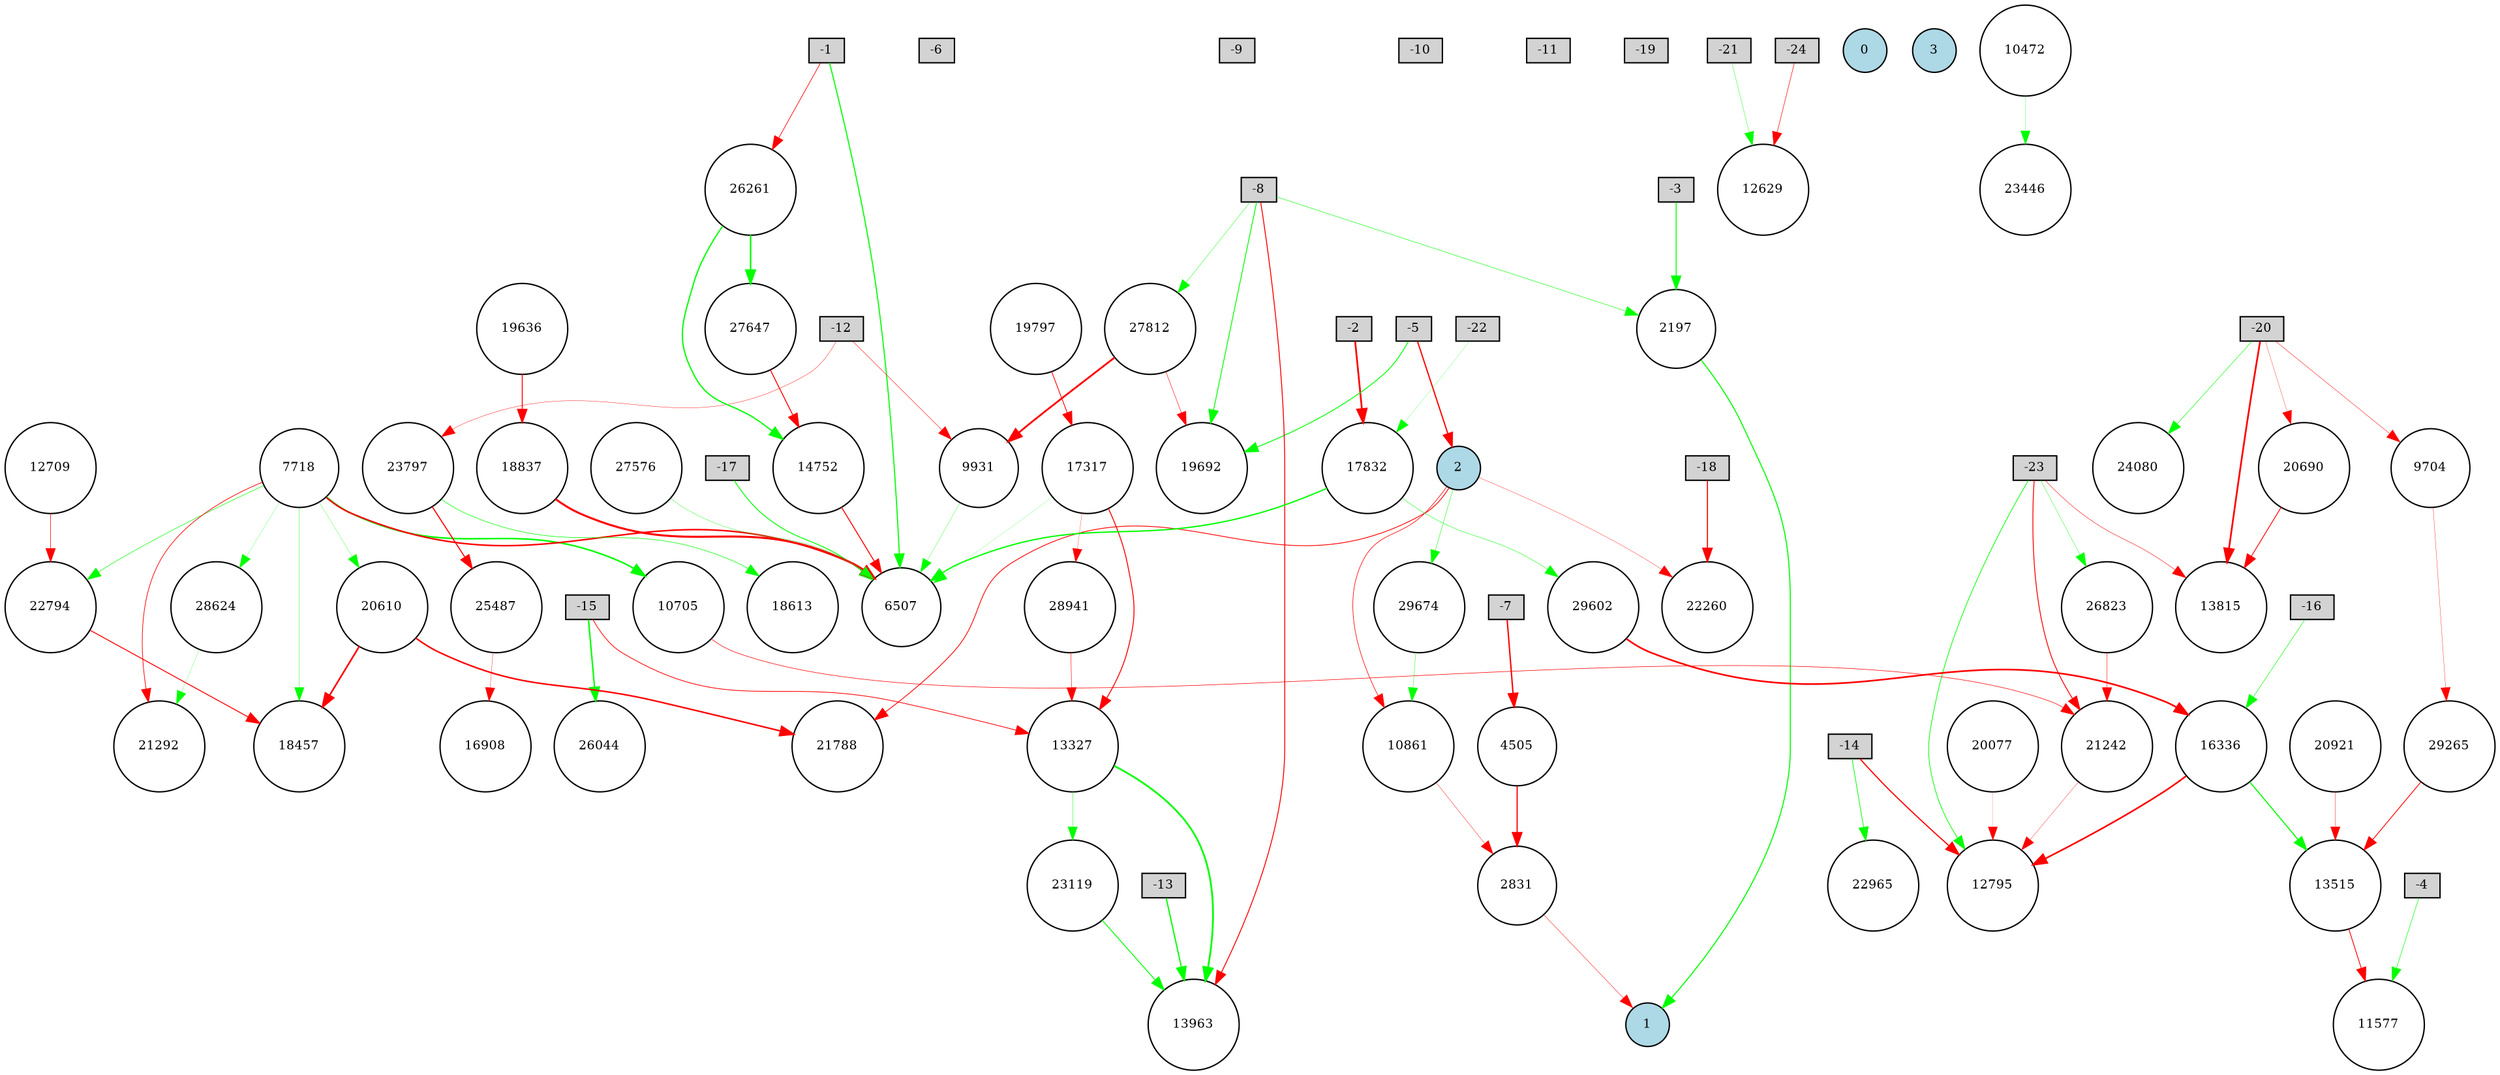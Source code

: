 digraph {
	node [fontsize=9 height=0.2 shape=circle width=0.2]
	-1 [fillcolor=lightgray shape=box style=filled]
	-2 [fillcolor=lightgray shape=box style=filled]
	-3 [fillcolor=lightgray shape=box style=filled]
	-4 [fillcolor=lightgray shape=box style=filled]
	-5 [fillcolor=lightgray shape=box style=filled]
	-6 [fillcolor=lightgray shape=box style=filled]
	-7 [fillcolor=lightgray shape=box style=filled]
	-8 [fillcolor=lightgray shape=box style=filled]
	-9 [fillcolor=lightgray shape=box style=filled]
	-10 [fillcolor=lightgray shape=box style=filled]
	-11 [fillcolor=lightgray shape=box style=filled]
	-12 [fillcolor=lightgray shape=box style=filled]
	-13 [fillcolor=lightgray shape=box style=filled]
	-14 [fillcolor=lightgray shape=box style=filled]
	-15 [fillcolor=lightgray shape=box style=filled]
	-16 [fillcolor=lightgray shape=box style=filled]
	-17 [fillcolor=lightgray shape=box style=filled]
	-18 [fillcolor=lightgray shape=box style=filled]
	-19 [fillcolor=lightgray shape=box style=filled]
	-20 [fillcolor=lightgray shape=box style=filled]
	-21 [fillcolor=lightgray shape=box style=filled]
	-22 [fillcolor=lightgray shape=box style=filled]
	-23 [fillcolor=lightgray shape=box style=filled]
	-24 [fillcolor=lightgray shape=box style=filled]
	0 [fillcolor=lightblue style=filled]
	1 [fillcolor=lightblue style=filled]
	2 [fillcolor=lightblue style=filled]
	3 [fillcolor=lightblue style=filled]
	20610 [fillcolor=white style=filled]
	22794 [fillcolor=white style=filled]
	13963 [fillcolor=white style=filled]
	16908 [fillcolor=white style=filled]
	28941 [fillcolor=white style=filled]
	13327 [fillcolor=white style=filled]
	24080 [fillcolor=white style=filled]
	2831 [fillcolor=white style=filled]
	25487 [fillcolor=white style=filled]
	18837 [fillcolor=white style=filled]
	23446 [fillcolor=white style=filled]
	26261 [fillcolor=white style=filled]
	2197 [fillcolor=white style=filled]
	4505 [fillcolor=white style=filled]
	18457 [fillcolor=white style=filled]
	21788 [fillcolor=white style=filled]
	14752 [fillcolor=white style=filled]
	29602 [fillcolor=white style=filled]
	27812 [fillcolor=white style=filled]
	12709 [fillcolor=white style=filled]
	7718 [fillcolor=white style=filled]
	17317 [fillcolor=white style=filled]
	17832 [fillcolor=white style=filled]
	21292 [fillcolor=white style=filled]
	19636 [fillcolor=white style=filled]
	18613 [fillcolor=white style=filled]
	22965 [fillcolor=white style=filled]
	27576 [fillcolor=white style=filled]
	20921 [fillcolor=white style=filled]
	11577 [fillcolor=white style=filled]
	26044 [fillcolor=white style=filled]
	26823 [fillcolor=white style=filled]
	13515 [fillcolor=white style=filled]
	9931 [fillcolor=white style=filled]
	23119 [fillcolor=white style=filled]
	16336 [fillcolor=white style=filled]
	10705 [fillcolor=white style=filled]
	20690 [fillcolor=white style=filled]
	28624 [fillcolor=white style=filled]
	29265 [fillcolor=white style=filled]
	12629 [fillcolor=white style=filled]
	19797 [fillcolor=white style=filled]
	9704 [fillcolor=white style=filled]
	10472 [fillcolor=white style=filled]
	29674 [fillcolor=white style=filled]
	6507 [fillcolor=white style=filled]
	19692 [fillcolor=white style=filled]
	10861 [fillcolor=white style=filled]
	20077 [fillcolor=white style=filled]
	22260 [fillcolor=white style=filled]
	23797 [fillcolor=white style=filled]
	13815 [fillcolor=white style=filled]
	21242 [fillcolor=white style=filled]
	12795 [fillcolor=white style=filled]
	27647 [fillcolor=white style=filled]
	20690 -> 13815 [color=red penwidth=0.5910871044945669 style=solid]
	29265 -> 13515 [color=red penwidth=0.5823395358163921 style=solid]
	-2 -> 17832 [color=red penwidth=1.2796348900742645 style=solid]
	-12 -> 9931 [color=red penwidth=0.2912437760183385 style=solid]
	26261 -> 27647 [color=green penwidth=1.0951260963170206 style=solid]
	19797 -> 17317 [color=red penwidth=0.5482419115750665 style=solid]
	29602 -> 16336 [color=red penwidth=1.2349501075546792 style=solid]
	-16 -> 16336 [color=green penwidth=0.3506364626170606 style=solid]
	21242 -> 12795 [color=red penwidth=0.20642019972991923 style=solid]
	-15 -> 26044 [color=green penwidth=1.0559028627117513 style=solid]
	-5 -> 19692 [color=green penwidth=0.6285972563240277 style=solid]
	-7 -> 4505 [color=red penwidth=0.995076007344026 style=solid]
	-1 -> 6507 [color=green penwidth=0.8065912117819839 style=solid]
	7718 -> 6507 [color=red penwidth=1.1175181762805608 style=solid]
	14752 -> 6507 [color=red penwidth=0.7073828785817006 style=solid]
	9704 -> 29265 [color=red penwidth=0.20244434618280116 style=solid]
	9931 -> 6507 [color=green penwidth=0.1980660526947007 style=solid]
	-20 -> 13815 [color=red penwidth=1.2719033619292095 style=solid]
	-8 -> 19692 [color=green penwidth=0.6217655676655698 style=solid]
	27647 -> 14752 [color=red penwidth=0.6781940450653157 style=solid]
	27812 -> 9931 [color=red penwidth=1.3381171782924486 style=solid]
	16336 -> 13515 [color=green penwidth=0.7893002260863308 style=solid]
	23797 -> 18613 [color=green penwidth=0.39100036747477074 style=solid]
	26823 -> 21242 [color=red penwidth=0.29109125829777904 style=solid]
	17317 -> 6507 [color=green penwidth=0.1126467317201201 style=solid]
	10472 -> 23446 [color=green penwidth=0.16980525832701904 style=solid]
	28941 -> 13327 [color=red penwidth=0.3159110580082021 style=solid]
	7718 -> 18457 [color=green penwidth=0.23439310753931017 style=solid]
	10705 -> 21242 [color=red penwidth=0.3775986281120459 style=solid]
	27576 -> 6507 [color=green penwidth=0.21354913013647353 style=solid]
	2831 -> 1 [color=red penwidth=0.27359450500538995 style=solid]
	7718 -> 28624 [color=green penwidth=0.14595707999715973 style=solid]
	-8 -> 27812 [color=green penwidth=0.2503704178243117 style=solid]
	2 -> 21788 [color=red penwidth=0.5667972009642663 style=solid]
	26261 -> 14752 [color=green penwidth=0.9325820849270562 style=solid]
	-14 -> 12795 [color=red penwidth=0.8596551153602732 style=solid]
	-24 -> 12629 [color=red penwidth=0.3575426966767421 style=solid]
	2 -> 29674 [color=green penwidth=0.28834926129954097 style=solid]
	-20 -> 20690 [color=red penwidth=0.18891709040564633 style=solid]
	17317 -> 13327 [color=red penwidth=0.687290335056369 style=solid]
	-20 -> 24080 [color=green penwidth=0.3394654666247011 style=solid]
	-13 -> 13963 [color=green penwidth=0.9117864332316762 style=solid]
	-20 -> 9704 [color=red penwidth=0.27159896662070415 style=solid]
	-23 -> 21242 [color=red penwidth=0.6359149194757623 style=solid]
	17832 -> 6507 [color=green penwidth=0.9601549858808107 style=solid]
	2 -> 22260 [color=red penwidth=0.20223112857820497 style=solid]
	27812 -> 19692 [color=red penwidth=0.30890813662921335 style=solid]
	7718 -> 21292 [color=red penwidth=0.4798562596180682 style=solid]
	28624 -> 21292 [color=green penwidth=0.15085635616239818 style=solid]
	-18 -> 22260 [color=red penwidth=0.7895819427196531 style=solid]
	-23 -> 13815 [color=red penwidth=0.296448953882519 style=solid]
	17832 -> 29602 [color=green penwidth=0.2851276107407701 style=solid]
	-17 -> 6507 [color=green penwidth=0.6376377153875153 style=solid]
	-12 -> 23797 [color=red penwidth=0.23260876403019734 style=solid]
	12709 -> 22794 [color=red penwidth=0.3882462253950837 style=solid]
	10861 -> 2831 [color=red penwidth=0.23817487741600005 style=solid]
	17317 -> 28941 [color=red penwidth=0.16692300538168162 style=solid]
	13327 -> 13963 [color=green penwidth=1.2957299091195804 style=solid]
	7718 -> 20610 [color=green penwidth=0.1816570946585267 style=solid]
	4505 -> 2831 [color=red penwidth=0.879771167972597 style=solid]
	-8 -> 13963 [color=red penwidth=0.6800624661513681 style=solid]
	22794 -> 18457 [color=red penwidth=0.6656814060446076 style=solid]
	25487 -> 16908 [color=red penwidth=0.21487818871350012 style=solid]
	7718 -> 22794 [color=green penwidth=0.36248066665955847 style=solid]
	-3 -> 2197 [color=green penwidth=0.6627028686161675 style=solid]
	-1 -> 26261 [color=red penwidth=0.4537451509561443 style=solid]
	19636 -> 18837 [color=red penwidth=0.6870127231690254 style=solid]
	29674 -> 10861 [color=green penwidth=0.24145124778250524 style=solid]
	18837 -> 6507 [color=red penwidth=1.4957743165837944 style=solid]
	16336 -> 12795 [color=red penwidth=1.2055166387192233 style=solid]
	20921 -> 13515 [color=red penwidth=0.23136332771783305 style=solid]
	-14 -> 22965 [color=green penwidth=0.49098915339659244 style=solid]
	-8 -> 2197 [color=green penwidth=0.32567161075647855 style=solid]
	7718 -> 10705 [color=green penwidth=1.1406371569445586 style=solid]
	23797 -> 25487 [color=red penwidth=0.8002817584194603 style=solid]
	-23 -> 26823 [color=green penwidth=0.2383824568365448 style=solid]
	-22 -> 17832 [color=green penwidth=0.13005951966969206 style=solid]
	-23 -> 12795 [color=green penwidth=0.5064872090490125 style=solid]
	20610 -> 21788 [color=red penwidth=1.1259263959030532 style=solid]
	2197 -> 1 [color=green penwidth=0.7754689292275535 style=solid]
	2 -> 10861 [color=red penwidth=0.41663629814654324 style=solid]
	20077 -> 12795 [color=red penwidth=0.10503934068272103 style=solid]
	23119 -> 13963 [color=green penwidth=0.6470546857617233 style=solid]
	20610 -> 18457 [color=red penwidth=1.2053048844897711 style=solid]
	-21 -> 12629 [color=green penwidth=0.23586575102717136 style=solid]
	-5 -> 2 [color=red penwidth=0.9112928948732755 style=solid]
	13515 -> 11577 [color=red penwidth=0.5835268092458855 style=solid]
	-4 -> 11577 [color=green penwidth=0.3629742866963511 style=solid]
	13327 -> 23119 [color=green penwidth=0.2639652311451242 style=solid]
	-15 -> 13327 [color=red penwidth=0.5189094206268641 style=solid]
}
